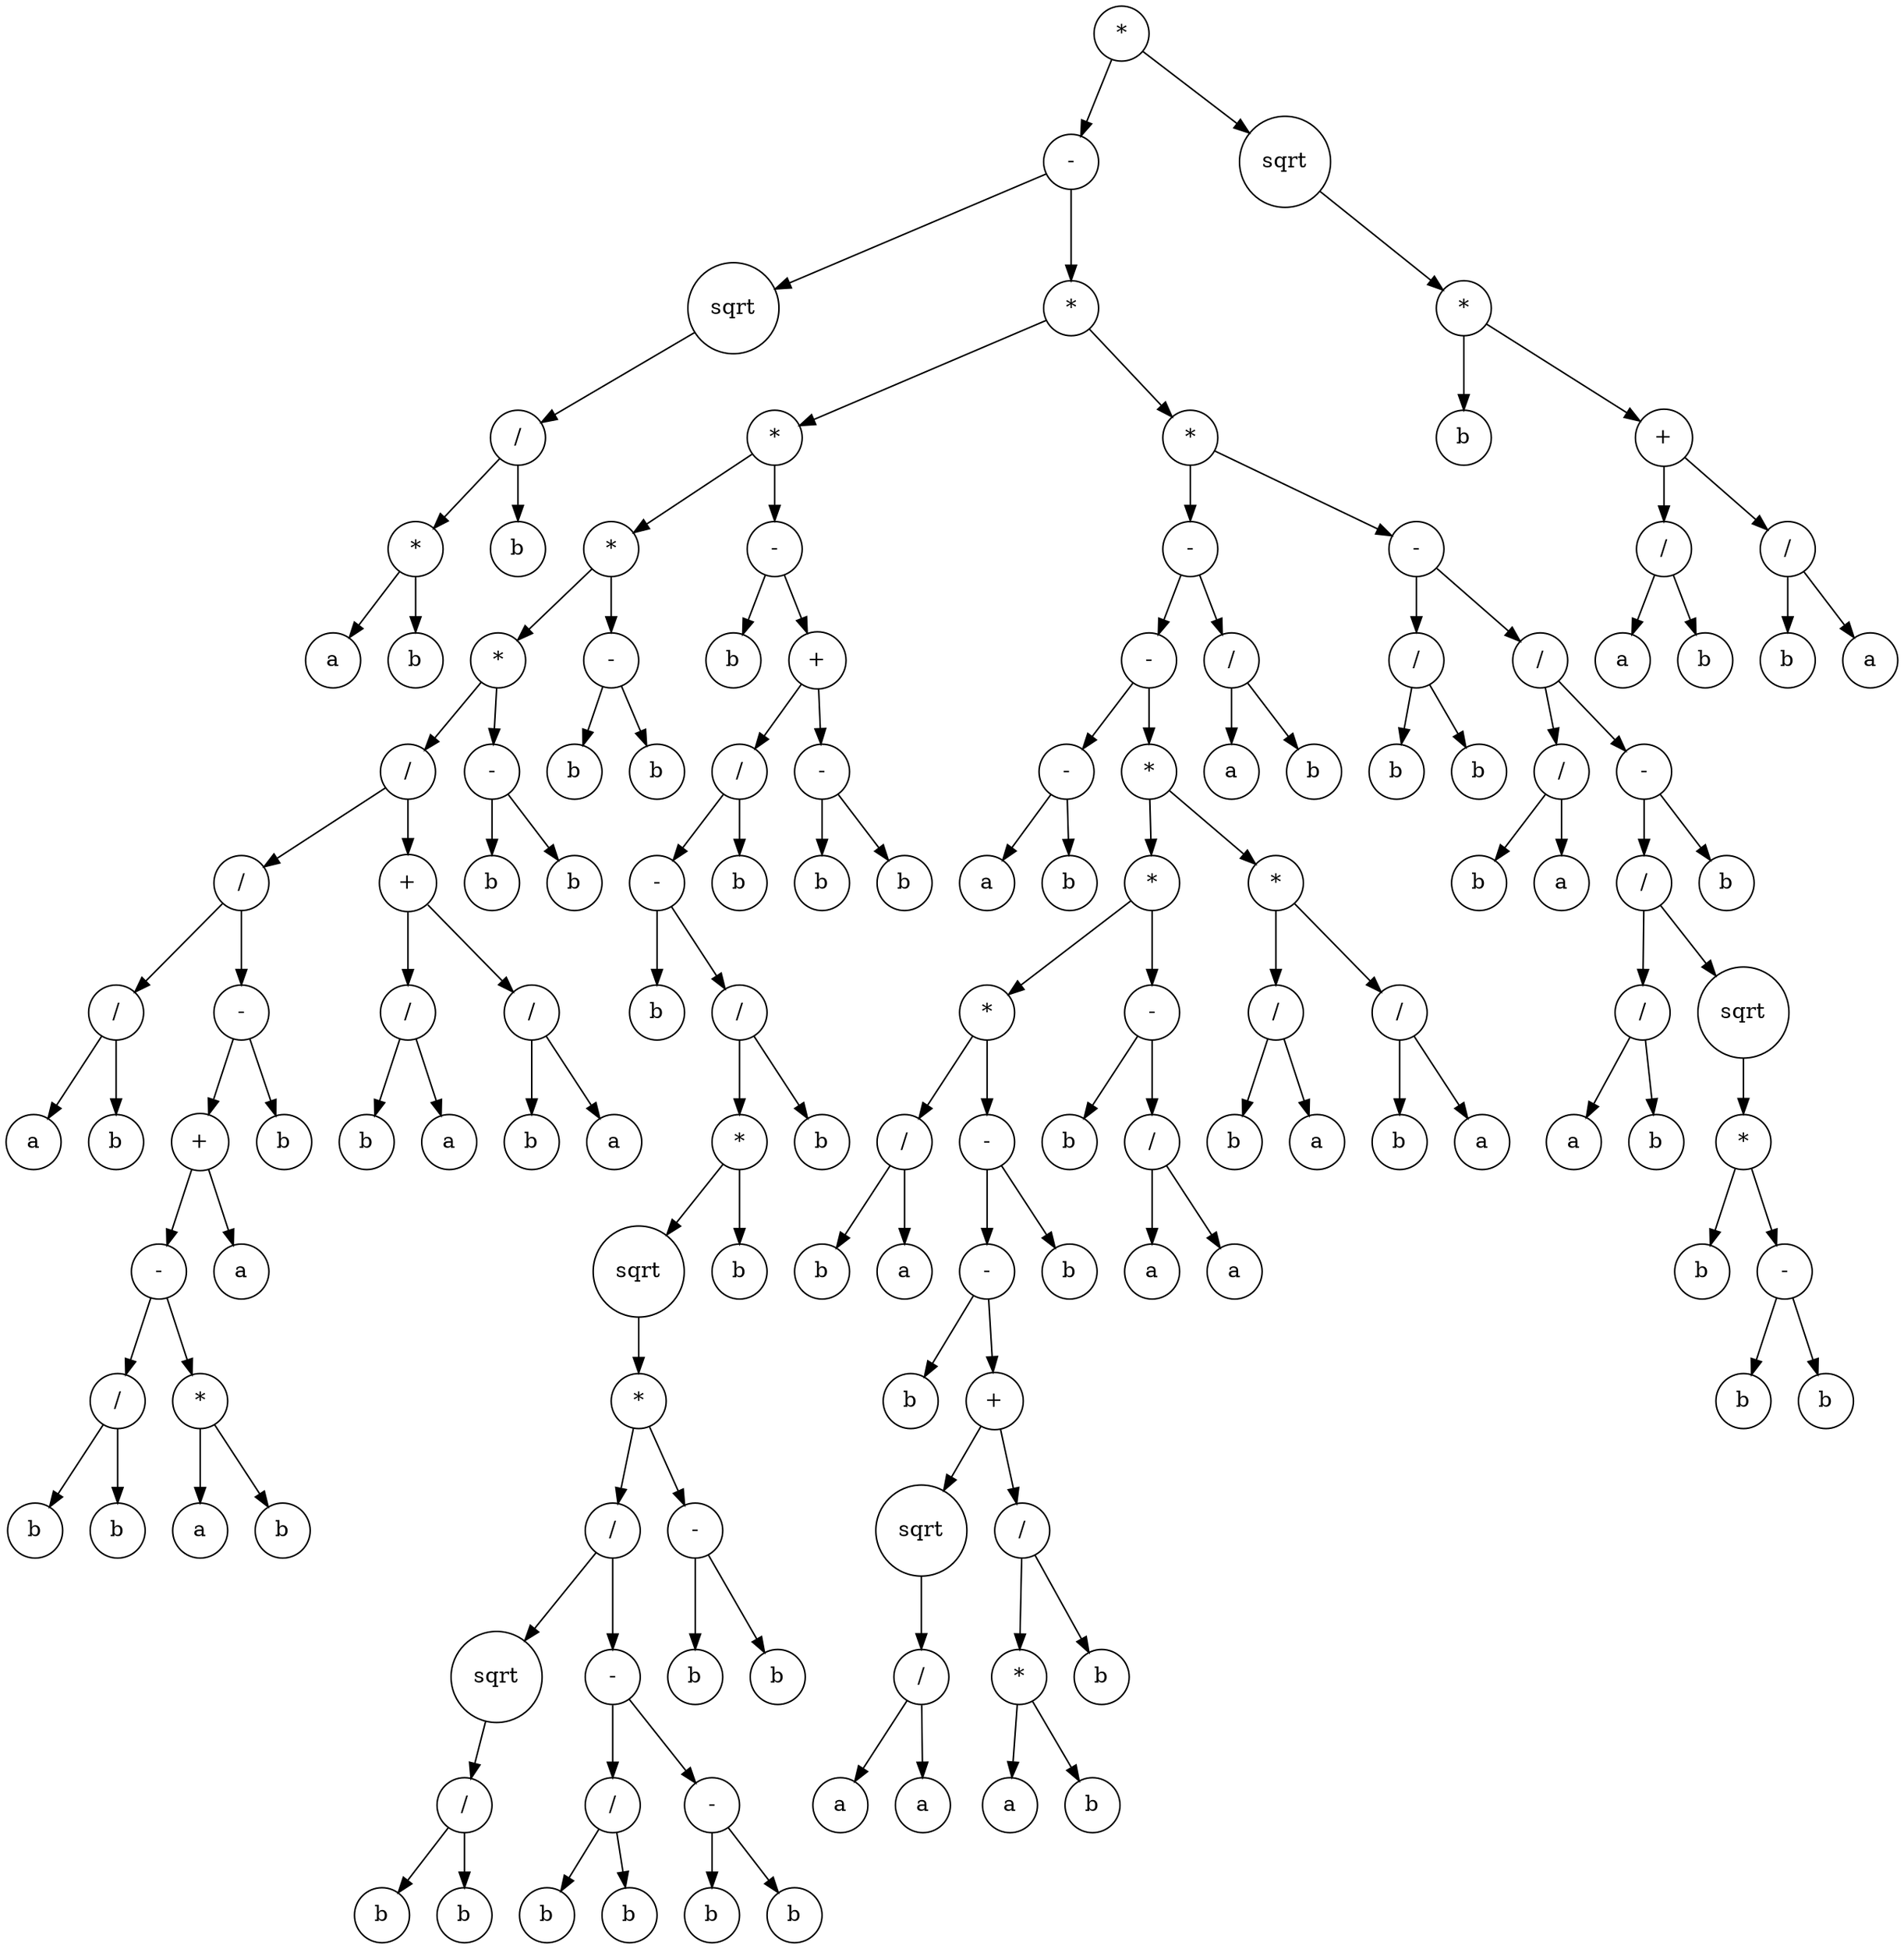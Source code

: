 digraph g {
graph [ordering=out];
node [shape=circle];
n[label = "*"];
n0[label = "-"];
n00[label = "sqrt"];
n000[label = "/"];
n0000[label = "*"];
n00000[label = "a"];
n0000 -> n00000;
n00001[label = "b"];
n0000 -> n00001;
n000 -> n0000;
n0001[label = "b"];
n000 -> n0001;
n00 -> n000;
n0 -> n00;
n01[label = "*"];
n010[label = "*"];
n0100[label = "*"];
n01000[label = "*"];
n010000[label = "/"];
n0100000[label = "/"];
n01000000[label = "/"];
n010000000[label = "a"];
n01000000 -> n010000000;
n010000001[label = "b"];
n01000000 -> n010000001;
n0100000 -> n01000000;
n01000001[label = "-"];
n010000010[label = "+"];
n0100000100[label = "-"];
n01000001000[label = "/"];
n010000010000[label = "b"];
n01000001000 -> n010000010000;
n010000010001[label = "b"];
n01000001000 -> n010000010001;
n0100000100 -> n01000001000;
n01000001001[label = "*"];
n010000010010[label = "a"];
n01000001001 -> n010000010010;
n010000010011[label = "b"];
n01000001001 -> n010000010011;
n0100000100 -> n01000001001;
n010000010 -> n0100000100;
n0100000101[label = "a"];
n010000010 -> n0100000101;
n01000001 -> n010000010;
n010000011[label = "b"];
n01000001 -> n010000011;
n0100000 -> n01000001;
n010000 -> n0100000;
n0100001[label = "+"];
n01000010[label = "/"];
n010000100[label = "b"];
n01000010 -> n010000100;
n010000101[label = "a"];
n01000010 -> n010000101;
n0100001 -> n01000010;
n01000011[label = "/"];
n010000110[label = "b"];
n01000011 -> n010000110;
n010000111[label = "a"];
n01000011 -> n010000111;
n0100001 -> n01000011;
n010000 -> n0100001;
n01000 -> n010000;
n010001[label = "-"];
n0100010[label = "b"];
n010001 -> n0100010;
n0100011[label = "b"];
n010001 -> n0100011;
n01000 -> n010001;
n0100 -> n01000;
n01001[label = "-"];
n010010[label = "b"];
n01001 -> n010010;
n010011[label = "b"];
n01001 -> n010011;
n0100 -> n01001;
n010 -> n0100;
n0101[label = "-"];
n01010[label = "b"];
n0101 -> n01010;
n01011[label = "+"];
n010110[label = "/"];
n0101100[label = "-"];
n01011000[label = "b"];
n0101100 -> n01011000;
n01011001[label = "/"];
n010110010[label = "*"];
n0101100100[label = "sqrt"];
n01011001000[label = "*"];
n010110010000[label = "/"];
n0101100100000[label = "sqrt"];
n01011001000000[label = "/"];
n010110010000000[label = "b"];
n01011001000000 -> n010110010000000;
n010110010000001[label = "b"];
n01011001000000 -> n010110010000001;
n0101100100000 -> n01011001000000;
n010110010000 -> n0101100100000;
n0101100100001[label = "-"];
n01011001000010[label = "/"];
n010110010000100[label = "b"];
n01011001000010 -> n010110010000100;
n010110010000101[label = "b"];
n01011001000010 -> n010110010000101;
n0101100100001 -> n01011001000010;
n01011001000011[label = "-"];
n010110010000110[label = "b"];
n01011001000011 -> n010110010000110;
n010110010000111[label = "b"];
n01011001000011 -> n010110010000111;
n0101100100001 -> n01011001000011;
n010110010000 -> n0101100100001;
n01011001000 -> n010110010000;
n010110010001[label = "-"];
n0101100100010[label = "b"];
n010110010001 -> n0101100100010;
n0101100100011[label = "b"];
n010110010001 -> n0101100100011;
n01011001000 -> n010110010001;
n0101100100 -> n01011001000;
n010110010 -> n0101100100;
n0101100101[label = "b"];
n010110010 -> n0101100101;
n01011001 -> n010110010;
n010110011[label = "b"];
n01011001 -> n010110011;
n0101100 -> n01011001;
n010110 -> n0101100;
n0101101[label = "b"];
n010110 -> n0101101;
n01011 -> n010110;
n010111[label = "-"];
n0101110[label = "b"];
n010111 -> n0101110;
n0101111[label = "b"];
n010111 -> n0101111;
n01011 -> n010111;
n0101 -> n01011;
n010 -> n0101;
n01 -> n010;
n011[label = "*"];
n0110[label = "-"];
n01100[label = "-"];
n011000[label = "-"];
n0110000[label = "a"];
n011000 -> n0110000;
n0110001[label = "b"];
n011000 -> n0110001;
n01100 -> n011000;
n011001[label = "*"];
n0110010[label = "*"];
n01100100[label = "*"];
n011001000[label = "/"];
n0110010000[label = "b"];
n011001000 -> n0110010000;
n0110010001[label = "a"];
n011001000 -> n0110010001;
n01100100 -> n011001000;
n011001001[label = "-"];
n0110010010[label = "-"];
n01100100100[label = "b"];
n0110010010 -> n01100100100;
n01100100101[label = "+"];
n011001001010[label = "sqrt"];
n0110010010100[label = "/"];
n01100100101000[label = "a"];
n0110010010100 -> n01100100101000;
n01100100101001[label = "a"];
n0110010010100 -> n01100100101001;
n011001001010 -> n0110010010100;
n01100100101 -> n011001001010;
n011001001011[label = "/"];
n0110010010110[label = "*"];
n01100100101100[label = "a"];
n0110010010110 -> n01100100101100;
n01100100101101[label = "b"];
n0110010010110 -> n01100100101101;
n011001001011 -> n0110010010110;
n0110010010111[label = "b"];
n011001001011 -> n0110010010111;
n01100100101 -> n011001001011;
n0110010010 -> n01100100101;
n011001001 -> n0110010010;
n0110010011[label = "b"];
n011001001 -> n0110010011;
n01100100 -> n011001001;
n0110010 -> n01100100;
n01100101[label = "-"];
n011001010[label = "b"];
n01100101 -> n011001010;
n011001011[label = "/"];
n0110010110[label = "a"];
n011001011 -> n0110010110;
n0110010111[label = "a"];
n011001011 -> n0110010111;
n01100101 -> n011001011;
n0110010 -> n01100101;
n011001 -> n0110010;
n0110011[label = "*"];
n01100110[label = "/"];
n011001100[label = "b"];
n01100110 -> n011001100;
n011001101[label = "a"];
n01100110 -> n011001101;
n0110011 -> n01100110;
n01100111[label = "/"];
n011001110[label = "b"];
n01100111 -> n011001110;
n011001111[label = "a"];
n01100111 -> n011001111;
n0110011 -> n01100111;
n011001 -> n0110011;
n01100 -> n011001;
n0110 -> n01100;
n01101[label = "/"];
n011010[label = "a"];
n01101 -> n011010;
n011011[label = "b"];
n01101 -> n011011;
n0110 -> n01101;
n011 -> n0110;
n0111[label = "-"];
n01110[label = "/"];
n011100[label = "b"];
n01110 -> n011100;
n011101[label = "b"];
n01110 -> n011101;
n0111 -> n01110;
n01111[label = "/"];
n011110[label = "/"];
n0111100[label = "b"];
n011110 -> n0111100;
n0111101[label = "a"];
n011110 -> n0111101;
n01111 -> n011110;
n011111[label = "-"];
n0111110[label = "/"];
n01111100[label = "/"];
n011111000[label = "a"];
n01111100 -> n011111000;
n011111001[label = "b"];
n01111100 -> n011111001;
n0111110 -> n01111100;
n01111101[label = "sqrt"];
n011111010[label = "*"];
n0111110100[label = "b"];
n011111010 -> n0111110100;
n0111110101[label = "-"];
n01111101010[label = "b"];
n0111110101 -> n01111101010;
n01111101011[label = "b"];
n0111110101 -> n01111101011;
n011111010 -> n0111110101;
n01111101 -> n011111010;
n0111110 -> n01111101;
n011111 -> n0111110;
n0111111[label = "b"];
n011111 -> n0111111;
n01111 -> n011111;
n0111 -> n01111;
n011 -> n0111;
n01 -> n011;
n0 -> n01;
n -> n0;
n1[label = "sqrt"];
n10[label = "*"];
n100[label = "b"];
n10 -> n100;
n101[label = "+"];
n1010[label = "/"];
n10100[label = "a"];
n1010 -> n10100;
n10101[label = "b"];
n1010 -> n10101;
n101 -> n1010;
n1011[label = "/"];
n10110[label = "b"];
n1011 -> n10110;
n10111[label = "a"];
n1011 -> n10111;
n101 -> n1011;
n10 -> n101;
n1 -> n10;
n -> n1;
}

